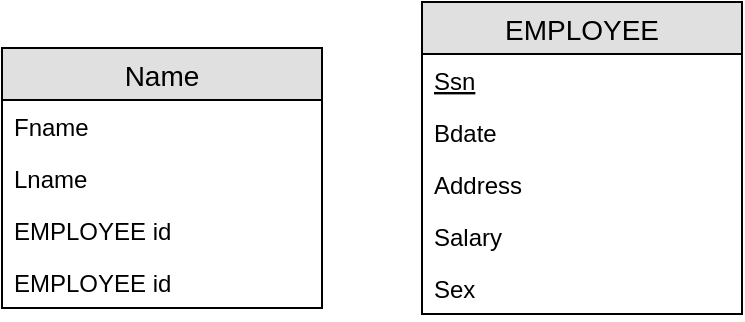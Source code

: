 <mxfile version="12.7.9" type="google"><diagram id="n4QP6TfsZATNRfsF5OSj" name="Page-1"><mxGraphModel dx="2090" dy="554" grid="1" gridSize="10" guides="1" tooltips="1" connect="1" arrows="1" fold="1" page="1" pageScale="1" pageWidth="850" pageHeight="1100" math="0" shadow="0"><root><mxCell id="0"/><mxCell id="1" parent="0"/><mxCell id="fHFxVBaJKSJBzAP6B0Ot-1" value="Name" style="swimlane;fontStyle=0;childLayout=stackLayout;horizontal=1;startSize=26;fillColor=#e0e0e0;horizontalStack=0;resizeParent=1;resizeParentMax=0;resizeLast=0;collapsible=1;marginBottom=0;swimlaneFillColor=#ffffff;align=center;fontSize=14;" vertex="1" parent="1"><mxGeometry x="-300" y="333" width="160" height="130" as="geometry"/></mxCell><mxCell id="fHFxVBaJKSJBzAP6B0Ot-2" value="Fname" style="text;strokeColor=none;fillColor=none;spacingLeft=4;spacingRight=4;overflow=hidden;rotatable=0;points=[[0,0.5],[1,0.5]];portConstraint=eastwest;fontSize=12;" vertex="1" parent="fHFxVBaJKSJBzAP6B0Ot-1"><mxGeometry y="26" width="160" height="26" as="geometry"/></mxCell><mxCell id="fHFxVBaJKSJBzAP6B0Ot-3" value="Lname" style="text;strokeColor=none;fillColor=none;spacingLeft=4;spacingRight=4;overflow=hidden;rotatable=0;points=[[0,0.5],[1,0.5]];portConstraint=eastwest;fontSize=12;" vertex="1" parent="fHFxVBaJKSJBzAP6B0Ot-1"><mxGeometry y="52" width="160" height="26" as="geometry"/></mxCell><mxCell id="fHFxVBaJKSJBzAP6B0Ot-4" value="EMPLOYEE id" style="text;strokeColor=none;fillColor=none;spacingLeft=4;spacingRight=4;overflow=hidden;rotatable=0;points=[[0,0.5],[1,0.5]];portConstraint=eastwest;fontSize=12;" vertex="1" parent="fHFxVBaJKSJBzAP6B0Ot-1"><mxGeometry y="78" width="160" height="26" as="geometry"/></mxCell><mxCell id="fHFxVBaJKSJBzAP6B0Ot-5" value="EMPLOYEE id" style="text;strokeColor=none;fillColor=none;spacingLeft=4;spacingRight=4;overflow=hidden;rotatable=0;points=[[0,0.5],[1,0.5]];portConstraint=eastwest;fontSize=12;" vertex="1" parent="fHFxVBaJKSJBzAP6B0Ot-1"><mxGeometry y="104" width="160" height="26" as="geometry"/></mxCell><mxCell id="fHFxVBaJKSJBzAP6B0Ot-10" value="EMPLOYEE" style="swimlane;fontStyle=0;childLayout=stackLayout;horizontal=1;startSize=26;fillColor=#e0e0e0;horizontalStack=0;resizeParent=1;resizeParentMax=0;resizeLast=0;collapsible=1;marginBottom=0;swimlaneFillColor=#ffffff;align=center;fontSize=14;" vertex="1" parent="1"><mxGeometry x="-90" y="310" width="160" height="156" as="geometry"/></mxCell><mxCell id="fHFxVBaJKSJBzAP6B0Ot-11" value="Ssn" style="text;strokeColor=none;fillColor=none;spacingLeft=4;spacingRight=4;overflow=hidden;rotatable=0;points=[[0,0.5],[1,0.5]];portConstraint=eastwest;fontSize=12;fontStyle=4" vertex="1" parent="fHFxVBaJKSJBzAP6B0Ot-10"><mxGeometry y="26" width="160" height="26" as="geometry"/></mxCell><mxCell id="fHFxVBaJKSJBzAP6B0Ot-12" value="Bdate" style="text;strokeColor=none;fillColor=none;spacingLeft=4;spacingRight=4;overflow=hidden;rotatable=0;points=[[0,0.5],[1,0.5]];portConstraint=eastwest;fontSize=12;" vertex="1" parent="fHFxVBaJKSJBzAP6B0Ot-10"><mxGeometry y="52" width="160" height="26" as="geometry"/></mxCell><mxCell id="fHFxVBaJKSJBzAP6B0Ot-13" value="Address" style="text;strokeColor=none;fillColor=none;spacingLeft=4;spacingRight=4;overflow=hidden;rotatable=0;points=[[0,0.5],[1,0.5]];portConstraint=eastwest;fontSize=12;" vertex="1" parent="fHFxVBaJKSJBzAP6B0Ot-10"><mxGeometry y="78" width="160" height="26" as="geometry"/></mxCell><mxCell id="fHFxVBaJKSJBzAP6B0Ot-14" value="Salary" style="text;strokeColor=none;fillColor=none;spacingLeft=4;spacingRight=4;overflow=hidden;rotatable=0;points=[[0,0.5],[1,0.5]];portConstraint=eastwest;fontSize=12;" vertex="1" parent="fHFxVBaJKSJBzAP6B0Ot-10"><mxGeometry y="104" width="160" height="26" as="geometry"/></mxCell><mxCell id="fHFxVBaJKSJBzAP6B0Ot-15" value="Sex" style="text;strokeColor=none;fillColor=none;spacingLeft=4;spacingRight=4;overflow=hidden;rotatable=0;points=[[0,0.5],[1,0.5]];portConstraint=eastwest;fontSize=12;" vertex="1" parent="fHFxVBaJKSJBzAP6B0Ot-10"><mxGeometry y="130" width="160" height="26" as="geometry"/></mxCell></root></mxGraphModel></diagram></mxfile>